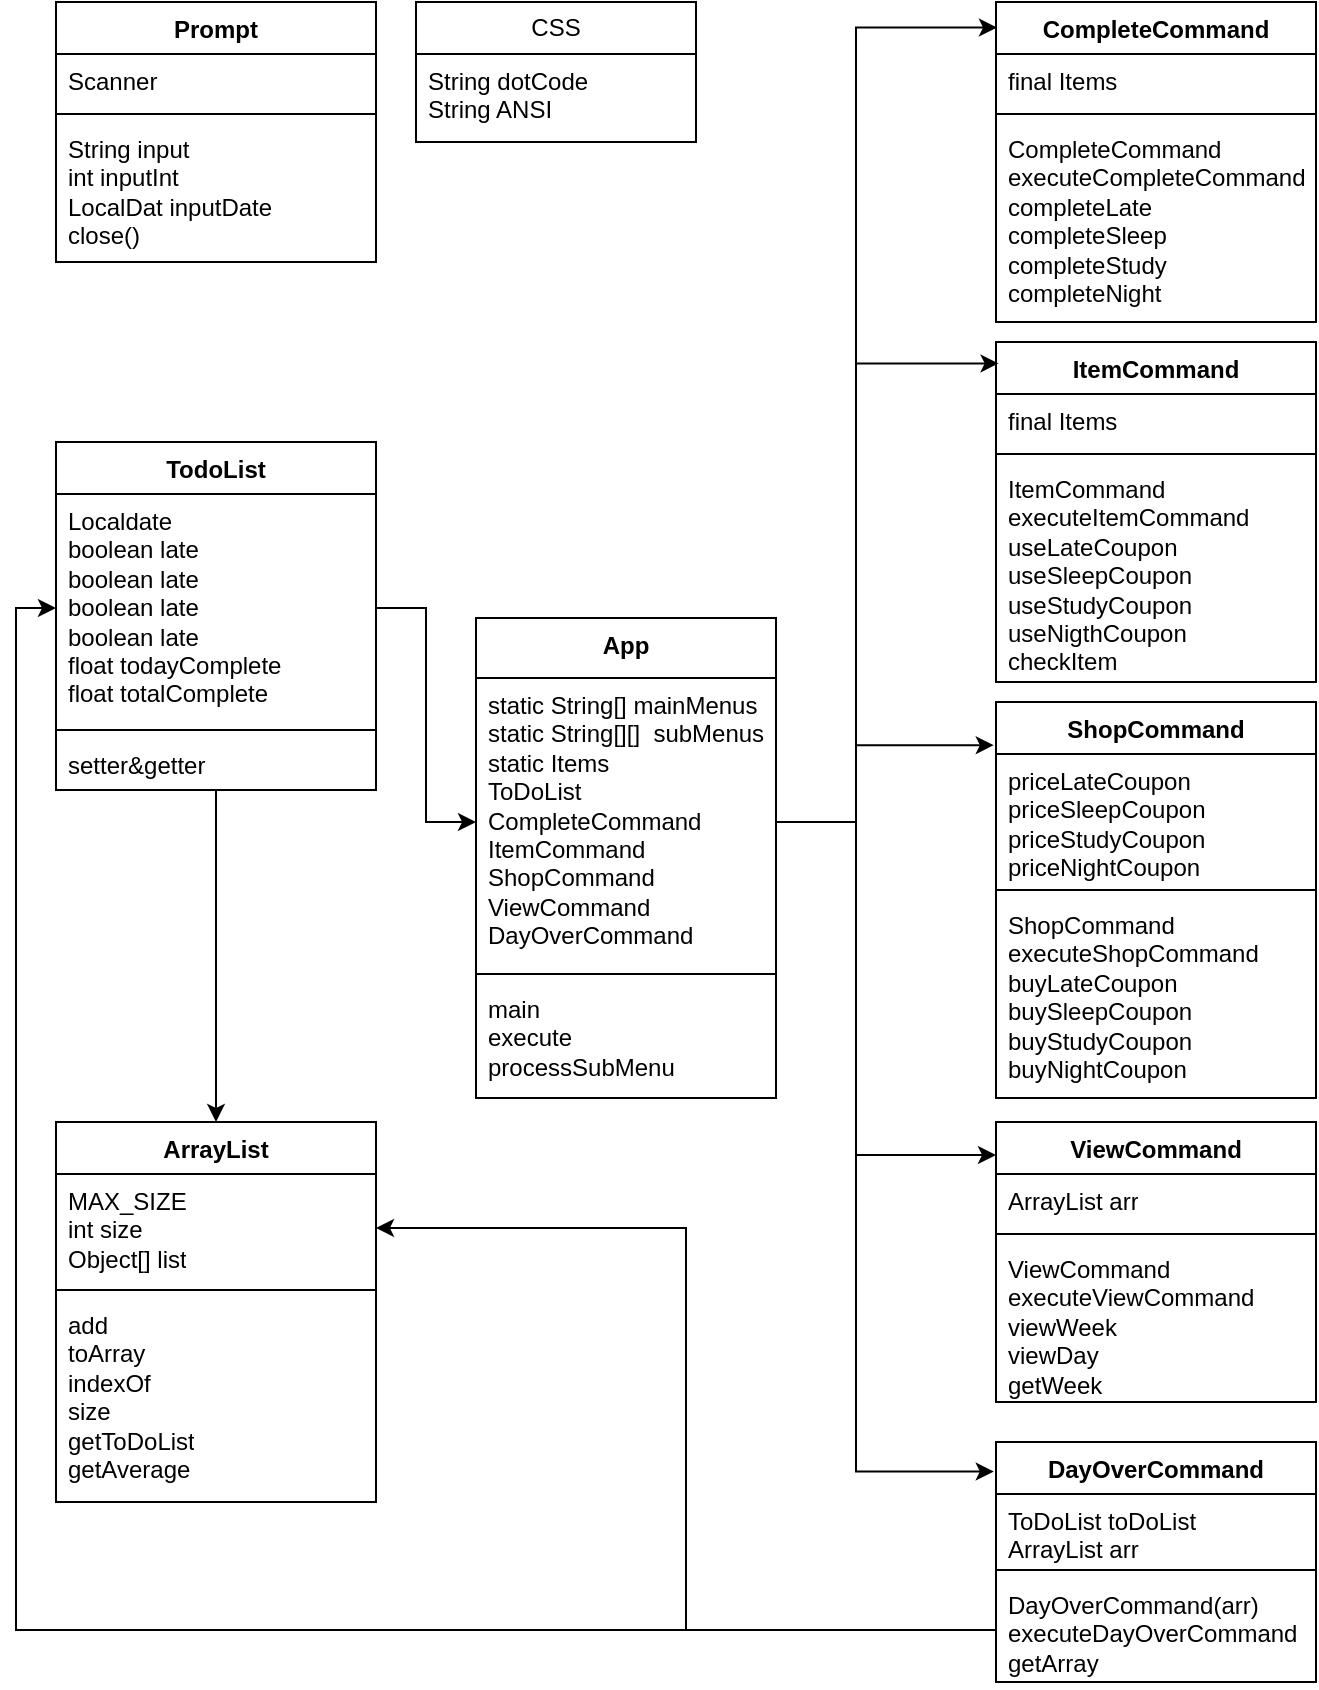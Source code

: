 <mxfile version="24.6.4" type="device">
  <diagram id="C5RBs43oDa-KdzZeNtuy" name="Page-1">
    <mxGraphModel dx="1434" dy="907" grid="1" gridSize="10" guides="1" tooltips="1" connect="1" arrows="1" fold="1" page="1" pageScale="1" pageWidth="827" pageHeight="1169" math="0" shadow="0">
      <root>
        <mxCell id="WIyWlLk6GJQsqaUBKTNV-0" />
        <mxCell id="WIyWlLk6GJQsqaUBKTNV-1" parent="WIyWlLk6GJQsqaUBKTNV-0" />
        <mxCell id="Kwb6JvzYAxNlVPyZZ8WT-0" value="App" style="swimlane;fontStyle=1;align=center;verticalAlign=top;childLayout=stackLayout;horizontal=1;startSize=30;horizontalStack=0;resizeParent=1;resizeParentMax=0;resizeLast=0;collapsible=1;marginBottom=0;whiteSpace=wrap;html=1;" parent="WIyWlLk6GJQsqaUBKTNV-1" vertex="1">
          <mxGeometry x="300" y="508" width="150" height="240" as="geometry">
            <mxRectangle x="180" y="190" width="60" height="30" as="alternateBounds" />
          </mxGeometry>
        </mxCell>
        <mxCell id="Kwb6JvzYAxNlVPyZZ8WT-1" value="&lt;div&gt;static String[] mainMenus&lt;/div&gt;&lt;div&gt;static String[][]&amp;nbsp; subMenus&lt;/div&gt;&lt;div&gt;static Items&lt;/div&gt;&lt;div&gt;ToDoList&lt;/div&gt;&lt;div&gt;CompleteCommand&lt;/div&gt;&lt;div&gt;ItemCommand&lt;/div&gt;&lt;div&gt;ShopCommand&lt;/div&gt;&lt;div&gt;ViewCommand&lt;/div&gt;&lt;div&gt;DayOverCommand&lt;/div&gt;&lt;div&gt;&lt;br&gt;&lt;/div&gt;" style="text;strokeColor=none;fillColor=none;align=left;verticalAlign=top;spacingLeft=4;spacingRight=4;overflow=hidden;rotatable=0;points=[[0,0.5],[1,0.5]];portConstraint=eastwest;whiteSpace=wrap;html=1;" parent="Kwb6JvzYAxNlVPyZZ8WT-0" vertex="1">
          <mxGeometry y="30" width="150" height="144" as="geometry" />
        </mxCell>
        <mxCell id="Kwb6JvzYAxNlVPyZZ8WT-2" value="" style="line;strokeWidth=1;fillColor=none;align=left;verticalAlign=middle;spacingTop=-1;spacingLeft=3;spacingRight=3;rotatable=0;labelPosition=right;points=[];portConstraint=eastwest;strokeColor=inherit;" parent="Kwb6JvzYAxNlVPyZZ8WT-0" vertex="1">
          <mxGeometry y="174" width="150" height="8" as="geometry" />
        </mxCell>
        <mxCell id="Kwb6JvzYAxNlVPyZZ8WT-3" value="main&lt;div&gt;execute&lt;/div&gt;&lt;div&gt;processSubMenu&lt;/div&gt;" style="text;strokeColor=none;fillColor=none;align=left;verticalAlign=top;spacingLeft=4;spacingRight=4;overflow=hidden;rotatable=0;points=[[0,0.5],[1,0.5]];portConstraint=eastwest;whiteSpace=wrap;html=1;" parent="Kwb6JvzYAxNlVPyZZ8WT-0" vertex="1">
          <mxGeometry y="182" width="150" height="58" as="geometry" />
        </mxCell>
        <mxCell id="Kwb6JvzYAxNlVPyZZ8WT-5" value="CompleteCommand" style="swimlane;fontStyle=1;align=center;verticalAlign=top;childLayout=stackLayout;horizontal=1;startSize=26;horizontalStack=0;resizeParent=1;resizeParentMax=0;resizeLast=0;collapsible=1;marginBottom=0;whiteSpace=wrap;html=1;" parent="WIyWlLk6GJQsqaUBKTNV-1" vertex="1">
          <mxGeometry x="560" y="200" width="160" height="160" as="geometry" />
        </mxCell>
        <mxCell id="Kwb6JvzYAxNlVPyZZ8WT-6" value="final Items" style="text;strokeColor=none;fillColor=none;align=left;verticalAlign=top;spacingLeft=4;spacingRight=4;overflow=hidden;rotatable=0;points=[[0,0.5],[1,0.5]];portConstraint=eastwest;whiteSpace=wrap;html=1;" parent="Kwb6JvzYAxNlVPyZZ8WT-5" vertex="1">
          <mxGeometry y="26" width="160" height="26" as="geometry" />
        </mxCell>
        <mxCell id="Kwb6JvzYAxNlVPyZZ8WT-7" value="" style="line;strokeWidth=1;fillColor=none;align=left;verticalAlign=middle;spacingTop=-1;spacingLeft=3;spacingRight=3;rotatable=0;labelPosition=right;points=[];portConstraint=eastwest;strokeColor=inherit;" parent="Kwb6JvzYAxNlVPyZZ8WT-5" vertex="1">
          <mxGeometry y="52" width="160" height="8" as="geometry" />
        </mxCell>
        <mxCell id="Kwb6JvzYAxNlVPyZZ8WT-8" value="CompleteCommand&lt;div&gt;executeCompleteCommand&lt;/div&gt;&lt;div&gt;completeLate&lt;/div&gt;&lt;div&gt;completeSleep&lt;/div&gt;&lt;div&gt;completeStudy&lt;/div&gt;&lt;div&gt;completeNight&lt;/div&gt;" style="text;strokeColor=none;fillColor=none;align=left;verticalAlign=top;spacingLeft=4;spacingRight=4;overflow=hidden;rotatable=0;points=[[0,0.5],[1,0.5]];portConstraint=eastwest;whiteSpace=wrap;html=1;" parent="Kwb6JvzYAxNlVPyZZ8WT-5" vertex="1">
          <mxGeometry y="60" width="160" height="100" as="geometry" />
        </mxCell>
        <mxCell id="Kwb6JvzYAxNlVPyZZ8WT-4" style="edgeStyle=orthogonalEdgeStyle;rounded=0;orthogonalLoop=1;jettySize=auto;html=1;entryX=0.003;entryY=0.08;entryDx=0;entryDy=0;entryPerimeter=0;exitX=1;exitY=0.5;exitDx=0;exitDy=0;" parent="WIyWlLk6GJQsqaUBKTNV-1" source="Kwb6JvzYAxNlVPyZZ8WT-1" target="Kwb6JvzYAxNlVPyZZ8WT-5" edge="1">
          <mxGeometry relative="1" as="geometry">
            <mxPoint x="860" y="412" as="targetPoint" />
            <Array as="points">
              <mxPoint x="490" y="610" />
              <mxPoint x="490" y="213" />
            </Array>
          </mxGeometry>
        </mxCell>
        <mxCell id="Kwb6JvzYAxNlVPyZZ8WT-9" value="ItemCommand" style="swimlane;fontStyle=1;align=center;verticalAlign=top;childLayout=stackLayout;horizontal=1;startSize=26;horizontalStack=0;resizeParent=1;resizeParentMax=0;resizeLast=0;collapsible=1;marginBottom=0;whiteSpace=wrap;html=1;" parent="WIyWlLk6GJQsqaUBKTNV-1" vertex="1">
          <mxGeometry x="560" y="370" width="160" height="170" as="geometry" />
        </mxCell>
        <mxCell id="Kwb6JvzYAxNlVPyZZ8WT-10" value="final Items" style="text;strokeColor=none;fillColor=none;align=left;verticalAlign=top;spacingLeft=4;spacingRight=4;overflow=hidden;rotatable=0;points=[[0,0.5],[1,0.5]];portConstraint=eastwest;whiteSpace=wrap;html=1;" parent="Kwb6JvzYAxNlVPyZZ8WT-9" vertex="1">
          <mxGeometry y="26" width="160" height="26" as="geometry" />
        </mxCell>
        <mxCell id="Kwb6JvzYAxNlVPyZZ8WT-11" value="" style="line;strokeWidth=1;fillColor=none;align=left;verticalAlign=middle;spacingTop=-1;spacingLeft=3;spacingRight=3;rotatable=0;labelPosition=right;points=[];portConstraint=eastwest;strokeColor=inherit;" parent="Kwb6JvzYAxNlVPyZZ8WT-9" vertex="1">
          <mxGeometry y="52" width="160" height="8" as="geometry" />
        </mxCell>
        <mxCell id="Kwb6JvzYAxNlVPyZZ8WT-12" value="ItemCommand&lt;div&gt;executeItemCommand&lt;/div&gt;&lt;div&gt;useLateCoupon&lt;/div&gt;&lt;div&gt;useSleepCoupon&lt;br&gt;&lt;/div&gt;&lt;div&gt;useStudyCoupon&lt;br&gt;&lt;/div&gt;&lt;div&gt;useNigthCoupon&lt;br&gt;&lt;/div&gt;&lt;div&gt;checkItem&lt;/div&gt;" style="text;strokeColor=none;fillColor=none;align=left;verticalAlign=top;spacingLeft=4;spacingRight=4;overflow=hidden;rotatable=0;points=[[0,0.5],[1,0.5]];portConstraint=eastwest;whiteSpace=wrap;html=1;" parent="Kwb6JvzYAxNlVPyZZ8WT-9" vertex="1">
          <mxGeometry y="60" width="160" height="110" as="geometry" />
        </mxCell>
        <mxCell id="Kwb6JvzYAxNlVPyZZ8WT-13" value="ShopCommand" style="swimlane;fontStyle=1;align=center;verticalAlign=top;childLayout=stackLayout;horizontal=1;startSize=26;horizontalStack=0;resizeParent=1;resizeParentMax=0;resizeLast=0;collapsible=1;marginBottom=0;whiteSpace=wrap;html=1;" parent="WIyWlLk6GJQsqaUBKTNV-1" vertex="1">
          <mxGeometry x="560" y="550" width="160" height="198" as="geometry" />
        </mxCell>
        <mxCell id="Kwb6JvzYAxNlVPyZZ8WT-14" value="priceLateCoupon&lt;div&gt;priceSleepCoupon&lt;/div&gt;&lt;div&gt;priceStudyCoupon&lt;/div&gt;&lt;div&gt;priceNightCoupon&lt;br&gt;&lt;/div&gt;&lt;div&gt;&lt;div&gt;&lt;br&gt;&lt;/div&gt;&lt;/div&gt;" style="text;strokeColor=none;fillColor=none;align=left;verticalAlign=top;spacingLeft=4;spacingRight=4;overflow=hidden;rotatable=0;points=[[0,0.5],[1,0.5]];portConstraint=eastwest;whiteSpace=wrap;html=1;" parent="Kwb6JvzYAxNlVPyZZ8WT-13" vertex="1">
          <mxGeometry y="26" width="160" height="64" as="geometry" />
        </mxCell>
        <mxCell id="Kwb6JvzYAxNlVPyZZ8WT-15" value="" style="line;strokeWidth=1;fillColor=none;align=left;verticalAlign=middle;spacingTop=-1;spacingLeft=3;spacingRight=3;rotatable=0;labelPosition=right;points=[];portConstraint=eastwest;strokeColor=inherit;" parent="Kwb6JvzYAxNlVPyZZ8WT-13" vertex="1">
          <mxGeometry y="90" width="160" height="8" as="geometry" />
        </mxCell>
        <mxCell id="Kwb6JvzYAxNlVPyZZ8WT-16" value="ShopCommand&lt;div&gt;executeShopCommand&lt;/div&gt;&lt;div&gt;buyLateCoupon&lt;/div&gt;&lt;div&gt;buySleepCoupon&lt;br&gt;&lt;/div&gt;&lt;div&gt;buyStudyCoupon&lt;br&gt;&lt;/div&gt;&lt;div&gt;buyNightCoupon&lt;br&gt;&lt;/div&gt;" style="text;strokeColor=none;fillColor=none;align=left;verticalAlign=top;spacingLeft=4;spacingRight=4;overflow=hidden;rotatable=0;points=[[0,0.5],[1,0.5]];portConstraint=eastwest;whiteSpace=wrap;html=1;" parent="Kwb6JvzYAxNlVPyZZ8WT-13" vertex="1">
          <mxGeometry y="98" width="160" height="100" as="geometry" />
        </mxCell>
        <mxCell id="Kwb6JvzYAxNlVPyZZ8WT-17" value="ViewCommand" style="swimlane;fontStyle=1;align=center;verticalAlign=top;childLayout=stackLayout;horizontal=1;startSize=26;horizontalStack=0;resizeParent=1;resizeParentMax=0;resizeLast=0;collapsible=1;marginBottom=0;whiteSpace=wrap;html=1;" parent="WIyWlLk6GJQsqaUBKTNV-1" vertex="1">
          <mxGeometry x="560" y="760" width="160" height="140" as="geometry" />
        </mxCell>
        <mxCell id="Kwb6JvzYAxNlVPyZZ8WT-18" value="ArrayList arr" style="text;strokeColor=none;fillColor=none;align=left;verticalAlign=top;spacingLeft=4;spacingRight=4;overflow=hidden;rotatable=0;points=[[0,0.5],[1,0.5]];portConstraint=eastwest;whiteSpace=wrap;html=1;" parent="Kwb6JvzYAxNlVPyZZ8WT-17" vertex="1">
          <mxGeometry y="26" width="160" height="26" as="geometry" />
        </mxCell>
        <mxCell id="Kwb6JvzYAxNlVPyZZ8WT-19" value="" style="line;strokeWidth=1;fillColor=none;align=left;verticalAlign=middle;spacingTop=-1;spacingLeft=3;spacingRight=3;rotatable=0;labelPosition=right;points=[];portConstraint=eastwest;strokeColor=inherit;" parent="Kwb6JvzYAxNlVPyZZ8WT-17" vertex="1">
          <mxGeometry y="52" width="160" height="8" as="geometry" />
        </mxCell>
        <mxCell id="Kwb6JvzYAxNlVPyZZ8WT-20" value="ViewCommand&lt;div&gt;executeViewCommand&lt;/div&gt;&lt;div&gt;&lt;span style=&quot;background-color: initial;&quot;&gt;viewWeek&lt;/span&gt;&lt;/div&gt;&lt;div&gt;&lt;span style=&quot;background-color: initial;&quot;&gt;viewDay&lt;/span&gt;&lt;br&gt;&lt;/div&gt;&lt;div&gt;getWeek&lt;/div&gt;" style="text;strokeColor=none;fillColor=none;align=left;verticalAlign=top;spacingLeft=4;spacingRight=4;overflow=hidden;rotatable=0;points=[[0,0.5],[1,0.5]];portConstraint=eastwest;whiteSpace=wrap;html=1;" parent="Kwb6JvzYAxNlVPyZZ8WT-17" vertex="1">
          <mxGeometry y="60" width="160" height="80" as="geometry" />
        </mxCell>
        <mxCell id="Kwb6JvzYAxNlVPyZZ8WT-21" style="edgeStyle=orthogonalEdgeStyle;rounded=0;orthogonalLoop=1;jettySize=auto;html=1;entryX=0.008;entryY=0.063;entryDx=0;entryDy=0;entryPerimeter=0;exitX=1;exitY=0.5;exitDx=0;exitDy=0;" parent="WIyWlLk6GJQsqaUBKTNV-1" source="Kwb6JvzYAxNlVPyZZ8WT-1" target="Kwb6JvzYAxNlVPyZZ8WT-9" edge="1">
          <mxGeometry relative="1" as="geometry">
            <Array as="points">
              <mxPoint x="490" y="610" />
              <mxPoint x="490" y="381" />
            </Array>
          </mxGeometry>
        </mxCell>
        <mxCell id="Kwb6JvzYAxNlVPyZZ8WT-22" style="edgeStyle=orthogonalEdgeStyle;rounded=0;orthogonalLoop=1;jettySize=auto;html=1;entryX=-0.007;entryY=0.109;entryDx=0;entryDy=0;entryPerimeter=0;exitX=1;exitY=0.5;exitDx=0;exitDy=0;" parent="WIyWlLk6GJQsqaUBKTNV-1" source="Kwb6JvzYAxNlVPyZZ8WT-1" target="Kwb6JvzYAxNlVPyZZ8WT-13" edge="1">
          <mxGeometry relative="1" as="geometry">
            <Array as="points">
              <mxPoint x="490" y="610" />
              <mxPoint x="490" y="572" />
            </Array>
          </mxGeometry>
        </mxCell>
        <mxCell id="Kwb6JvzYAxNlVPyZZ8WT-23" style="edgeStyle=orthogonalEdgeStyle;rounded=0;orthogonalLoop=1;jettySize=auto;html=1;entryX=0;entryY=0.118;entryDx=0;entryDy=0;entryPerimeter=0;exitX=1;exitY=0.5;exitDx=0;exitDy=0;" parent="WIyWlLk6GJQsqaUBKTNV-1" source="Kwb6JvzYAxNlVPyZZ8WT-1" target="Kwb6JvzYAxNlVPyZZ8WT-17" edge="1">
          <mxGeometry relative="1" as="geometry">
            <Array as="points">
              <mxPoint x="490" y="610" />
              <mxPoint x="490" y="777" />
            </Array>
          </mxGeometry>
        </mxCell>
        <mxCell id="Kwb6JvzYAxNlVPyZZ8WT-25" value="DayOverCommand" style="swimlane;fontStyle=1;align=center;verticalAlign=top;childLayout=stackLayout;horizontal=1;startSize=26;horizontalStack=0;resizeParent=1;resizeParentMax=0;resizeLast=0;collapsible=1;marginBottom=0;whiteSpace=wrap;html=1;" parent="WIyWlLk6GJQsqaUBKTNV-1" vertex="1">
          <mxGeometry x="560" y="920" width="160" height="120" as="geometry" />
        </mxCell>
        <mxCell id="Kwb6JvzYAxNlVPyZZ8WT-26" value="&lt;div&gt;ToDoList toDoList&lt;/div&gt;ArrayList arr" style="text;strokeColor=none;fillColor=none;align=left;verticalAlign=top;spacingLeft=4;spacingRight=4;overflow=hidden;rotatable=0;points=[[0,0.5],[1,0.5]];portConstraint=eastwest;whiteSpace=wrap;html=1;" parent="Kwb6JvzYAxNlVPyZZ8WT-25" vertex="1">
          <mxGeometry y="26" width="160" height="34" as="geometry" />
        </mxCell>
        <mxCell id="Kwb6JvzYAxNlVPyZZ8WT-27" value="" style="line;strokeWidth=1;fillColor=none;align=left;verticalAlign=middle;spacingTop=-1;spacingLeft=3;spacingRight=3;rotatable=0;labelPosition=right;points=[];portConstraint=eastwest;strokeColor=inherit;" parent="Kwb6JvzYAxNlVPyZZ8WT-25" vertex="1">
          <mxGeometry y="60" width="160" height="8" as="geometry" />
        </mxCell>
        <mxCell id="Kwb6JvzYAxNlVPyZZ8WT-28" value="DayOverCommand(arr)&lt;div&gt;executeDayOverCommand&lt;/div&gt;&lt;div&gt;getArray&lt;br&gt;&lt;/div&gt;" style="text;strokeColor=none;fillColor=none;align=left;verticalAlign=top;spacingLeft=4;spacingRight=4;overflow=hidden;rotatable=0;points=[[0,0.5],[1,0.5]];portConstraint=eastwest;whiteSpace=wrap;html=1;" parent="Kwb6JvzYAxNlVPyZZ8WT-25" vertex="1">
          <mxGeometry y="68" width="160" height="52" as="geometry" />
        </mxCell>
        <mxCell id="Kwb6JvzYAxNlVPyZZ8WT-29" style="edgeStyle=orthogonalEdgeStyle;rounded=0;orthogonalLoop=1;jettySize=auto;html=1;entryX=-0.007;entryY=0.123;entryDx=0;entryDy=0;entryPerimeter=0;exitX=1;exitY=0.5;exitDx=0;exitDy=0;" parent="WIyWlLk6GJQsqaUBKTNV-1" source="Kwb6JvzYAxNlVPyZZ8WT-1" target="Kwb6JvzYAxNlVPyZZ8WT-25" edge="1">
          <mxGeometry relative="1" as="geometry">
            <Array as="points">
              <mxPoint x="490" y="610" />
              <mxPoint x="490" y="935" />
            </Array>
          </mxGeometry>
        </mxCell>
        <mxCell id="Kwb6JvzYAxNlVPyZZ8WT-30" value="Prompt" style="swimlane;fontStyle=1;align=center;verticalAlign=top;childLayout=stackLayout;horizontal=1;startSize=26;horizontalStack=0;resizeParent=1;resizeParentMax=0;resizeLast=0;collapsible=1;marginBottom=0;whiteSpace=wrap;html=1;" parent="WIyWlLk6GJQsqaUBKTNV-1" vertex="1">
          <mxGeometry x="90" y="200" width="160" height="130" as="geometry" />
        </mxCell>
        <mxCell id="Kwb6JvzYAxNlVPyZZ8WT-31" value="Scanner" style="text;strokeColor=none;fillColor=none;align=left;verticalAlign=top;spacingLeft=4;spacingRight=4;overflow=hidden;rotatable=0;points=[[0,0.5],[1,0.5]];portConstraint=eastwest;whiteSpace=wrap;html=1;" parent="Kwb6JvzYAxNlVPyZZ8WT-30" vertex="1">
          <mxGeometry y="26" width="160" height="26" as="geometry" />
        </mxCell>
        <mxCell id="Kwb6JvzYAxNlVPyZZ8WT-32" value="" style="line;strokeWidth=1;fillColor=none;align=left;verticalAlign=middle;spacingTop=-1;spacingLeft=3;spacingRight=3;rotatable=0;labelPosition=right;points=[];portConstraint=eastwest;strokeColor=inherit;" parent="Kwb6JvzYAxNlVPyZZ8WT-30" vertex="1">
          <mxGeometry y="52" width="160" height="8" as="geometry" />
        </mxCell>
        <mxCell id="Kwb6JvzYAxNlVPyZZ8WT-33" value="String input&lt;div&gt;int inputInt&lt;/div&gt;&lt;div&gt;LocalDat inputDate&lt;/div&gt;&lt;div&gt;close()&lt;/div&gt;" style="text;strokeColor=none;fillColor=none;align=left;verticalAlign=top;spacingLeft=4;spacingRight=4;overflow=hidden;rotatable=0;points=[[0,0.5],[1,0.5]];portConstraint=eastwest;whiteSpace=wrap;html=1;" parent="Kwb6JvzYAxNlVPyZZ8WT-30" vertex="1">
          <mxGeometry y="60" width="160" height="70" as="geometry" />
        </mxCell>
        <mxCell id="Kwb6JvzYAxNlVPyZZ8WT-34" value="CSS" style="swimlane;fontStyle=0;childLayout=stackLayout;horizontal=1;startSize=26;fillColor=none;horizontalStack=0;resizeParent=1;resizeParentMax=0;resizeLast=0;collapsible=1;marginBottom=0;whiteSpace=wrap;html=1;" parent="WIyWlLk6GJQsqaUBKTNV-1" vertex="1">
          <mxGeometry x="270" y="200" width="140" height="70" as="geometry" />
        </mxCell>
        <mxCell id="Kwb6JvzYAxNlVPyZZ8WT-35" value="String dotCode&lt;div&gt;String ANSI&lt;/div&gt;" style="text;strokeColor=none;fillColor=none;align=left;verticalAlign=top;spacingLeft=4;spacingRight=4;overflow=hidden;rotatable=0;points=[[0,0.5],[1,0.5]];portConstraint=eastwest;whiteSpace=wrap;html=1;" parent="Kwb6JvzYAxNlVPyZZ8WT-34" vertex="1">
          <mxGeometry y="26" width="140" height="44" as="geometry" />
        </mxCell>
        <mxCell id="Kwb6JvzYAxNlVPyZZ8WT-52" style="edgeStyle=orthogonalEdgeStyle;rounded=0;orthogonalLoop=1;jettySize=auto;html=1;" parent="WIyWlLk6GJQsqaUBKTNV-1" source="Kwb6JvzYAxNlVPyZZ8WT-39" target="Kwb6JvzYAxNlVPyZZ8WT-45" edge="1">
          <mxGeometry relative="1" as="geometry" />
        </mxCell>
        <mxCell id="Kwb6JvzYAxNlVPyZZ8WT-39" value="TodoList" style="swimlane;fontStyle=1;align=center;verticalAlign=top;childLayout=stackLayout;horizontal=1;startSize=26;horizontalStack=0;resizeParent=1;resizeParentMax=0;resizeLast=0;collapsible=1;marginBottom=0;whiteSpace=wrap;html=1;" parent="WIyWlLk6GJQsqaUBKTNV-1" vertex="1">
          <mxGeometry x="90" y="420" width="160" height="174" as="geometry" />
        </mxCell>
        <mxCell id="Kwb6JvzYAxNlVPyZZ8WT-40" value="Localdate&lt;div&gt;boolean late&lt;/div&gt;&lt;div&gt;boolean late&lt;br&gt;&lt;/div&gt;&lt;div&gt;boolean late&lt;br&gt;&lt;/div&gt;&lt;div&gt;boolean late&lt;br&gt;&lt;/div&gt;&lt;div&gt;float todayComplete&lt;/div&gt;&lt;div&gt;float totalComplete&lt;/div&gt;&lt;div&gt;&lt;br&gt;&lt;/div&gt;" style="text;strokeColor=none;fillColor=none;align=left;verticalAlign=top;spacingLeft=4;spacingRight=4;overflow=hidden;rotatable=0;points=[[0,0.5],[1,0.5]];portConstraint=eastwest;whiteSpace=wrap;html=1;" parent="Kwb6JvzYAxNlVPyZZ8WT-39" vertex="1">
          <mxGeometry y="26" width="160" height="114" as="geometry" />
        </mxCell>
        <mxCell id="Kwb6JvzYAxNlVPyZZ8WT-41" value="" style="line;strokeWidth=1;fillColor=none;align=left;verticalAlign=middle;spacingTop=-1;spacingLeft=3;spacingRight=3;rotatable=0;labelPosition=right;points=[];portConstraint=eastwest;strokeColor=inherit;" parent="Kwb6JvzYAxNlVPyZZ8WT-39" vertex="1">
          <mxGeometry y="140" width="160" height="8" as="geometry" />
        </mxCell>
        <mxCell id="Kwb6JvzYAxNlVPyZZ8WT-42" value="setter&amp;amp;getter" style="text;strokeColor=none;fillColor=none;align=left;verticalAlign=top;spacingLeft=4;spacingRight=4;overflow=hidden;rotatable=0;points=[[0,0.5],[1,0.5]];portConstraint=eastwest;whiteSpace=wrap;html=1;" parent="Kwb6JvzYAxNlVPyZZ8WT-39" vertex="1">
          <mxGeometry y="148" width="160" height="26" as="geometry" />
        </mxCell>
        <mxCell id="Kwb6JvzYAxNlVPyZZ8WT-43" style="edgeStyle=orthogonalEdgeStyle;rounded=0;orthogonalLoop=1;jettySize=auto;html=1;entryX=0;entryY=0.5;entryDx=0;entryDy=0;" parent="WIyWlLk6GJQsqaUBKTNV-1" source="Kwb6JvzYAxNlVPyZZ8WT-40" target="Kwb6JvzYAxNlVPyZZ8WT-1" edge="1">
          <mxGeometry relative="1" as="geometry" />
        </mxCell>
        <mxCell id="Kwb6JvzYAxNlVPyZZ8WT-44" style="edgeStyle=orthogonalEdgeStyle;rounded=0;orthogonalLoop=1;jettySize=auto;html=1;entryX=0;entryY=0.5;entryDx=0;entryDy=0;" parent="WIyWlLk6GJQsqaUBKTNV-1" source="Kwb6JvzYAxNlVPyZZ8WT-28" target="Kwb6JvzYAxNlVPyZZ8WT-40" edge="1">
          <mxGeometry relative="1" as="geometry">
            <mxPoint x="-80" y="590" as="targetPoint" />
            <Array as="points">
              <mxPoint x="70" y="1014" />
              <mxPoint x="70" y="503" />
            </Array>
          </mxGeometry>
        </mxCell>
        <mxCell id="Kwb6JvzYAxNlVPyZZ8WT-45" value="ArrayList" style="swimlane;fontStyle=1;align=center;verticalAlign=top;childLayout=stackLayout;horizontal=1;startSize=26;horizontalStack=0;resizeParent=1;resizeParentMax=0;resizeLast=0;collapsible=1;marginBottom=0;whiteSpace=wrap;html=1;" parent="WIyWlLk6GJQsqaUBKTNV-1" vertex="1">
          <mxGeometry x="90" y="760" width="160" height="190" as="geometry" />
        </mxCell>
        <mxCell id="Kwb6JvzYAxNlVPyZZ8WT-46" value="&lt;div&gt;MAX_SIZE&lt;/div&gt;&lt;div&gt;int size&lt;/div&gt;&lt;div&gt;Object[] list&lt;/div&gt;" style="text;strokeColor=none;fillColor=none;align=left;verticalAlign=top;spacingLeft=4;spacingRight=4;overflow=hidden;rotatable=0;points=[[0,0.5],[1,0.5]];portConstraint=eastwest;whiteSpace=wrap;html=1;" parent="Kwb6JvzYAxNlVPyZZ8WT-45" vertex="1">
          <mxGeometry y="26" width="160" height="54" as="geometry" />
        </mxCell>
        <mxCell id="Kwb6JvzYAxNlVPyZZ8WT-47" value="" style="line;strokeWidth=1;fillColor=none;align=left;verticalAlign=middle;spacingTop=-1;spacingLeft=3;spacingRight=3;rotatable=0;labelPosition=right;points=[];portConstraint=eastwest;strokeColor=inherit;" parent="Kwb6JvzYAxNlVPyZZ8WT-45" vertex="1">
          <mxGeometry y="80" width="160" height="8" as="geometry" />
        </mxCell>
        <mxCell id="Kwb6JvzYAxNlVPyZZ8WT-48" value="add&lt;div&gt;toArray&lt;/div&gt;&lt;div&gt;indexOf&lt;/div&gt;&lt;div&gt;size&lt;/div&gt;&lt;div&gt;getToDoList&lt;/div&gt;&lt;div&gt;getAverage&lt;/div&gt;" style="text;strokeColor=none;fillColor=none;align=left;verticalAlign=top;spacingLeft=4;spacingRight=4;overflow=hidden;rotatable=0;points=[[0,0.5],[1,0.5]];portConstraint=eastwest;whiteSpace=wrap;html=1;" parent="Kwb6JvzYAxNlVPyZZ8WT-45" vertex="1">
          <mxGeometry y="88" width="160" height="102" as="geometry" />
        </mxCell>
        <mxCell id="Kwb6JvzYAxNlVPyZZ8WT-49" style="edgeStyle=orthogonalEdgeStyle;rounded=0;orthogonalLoop=1;jettySize=auto;html=1;entryX=1;entryY=0.5;entryDx=0;entryDy=0;" parent="WIyWlLk6GJQsqaUBKTNV-1" source="Kwb6JvzYAxNlVPyZZ8WT-28" target="Kwb6JvzYAxNlVPyZZ8WT-46" edge="1">
          <mxGeometry relative="1" as="geometry" />
        </mxCell>
      </root>
    </mxGraphModel>
  </diagram>
</mxfile>
